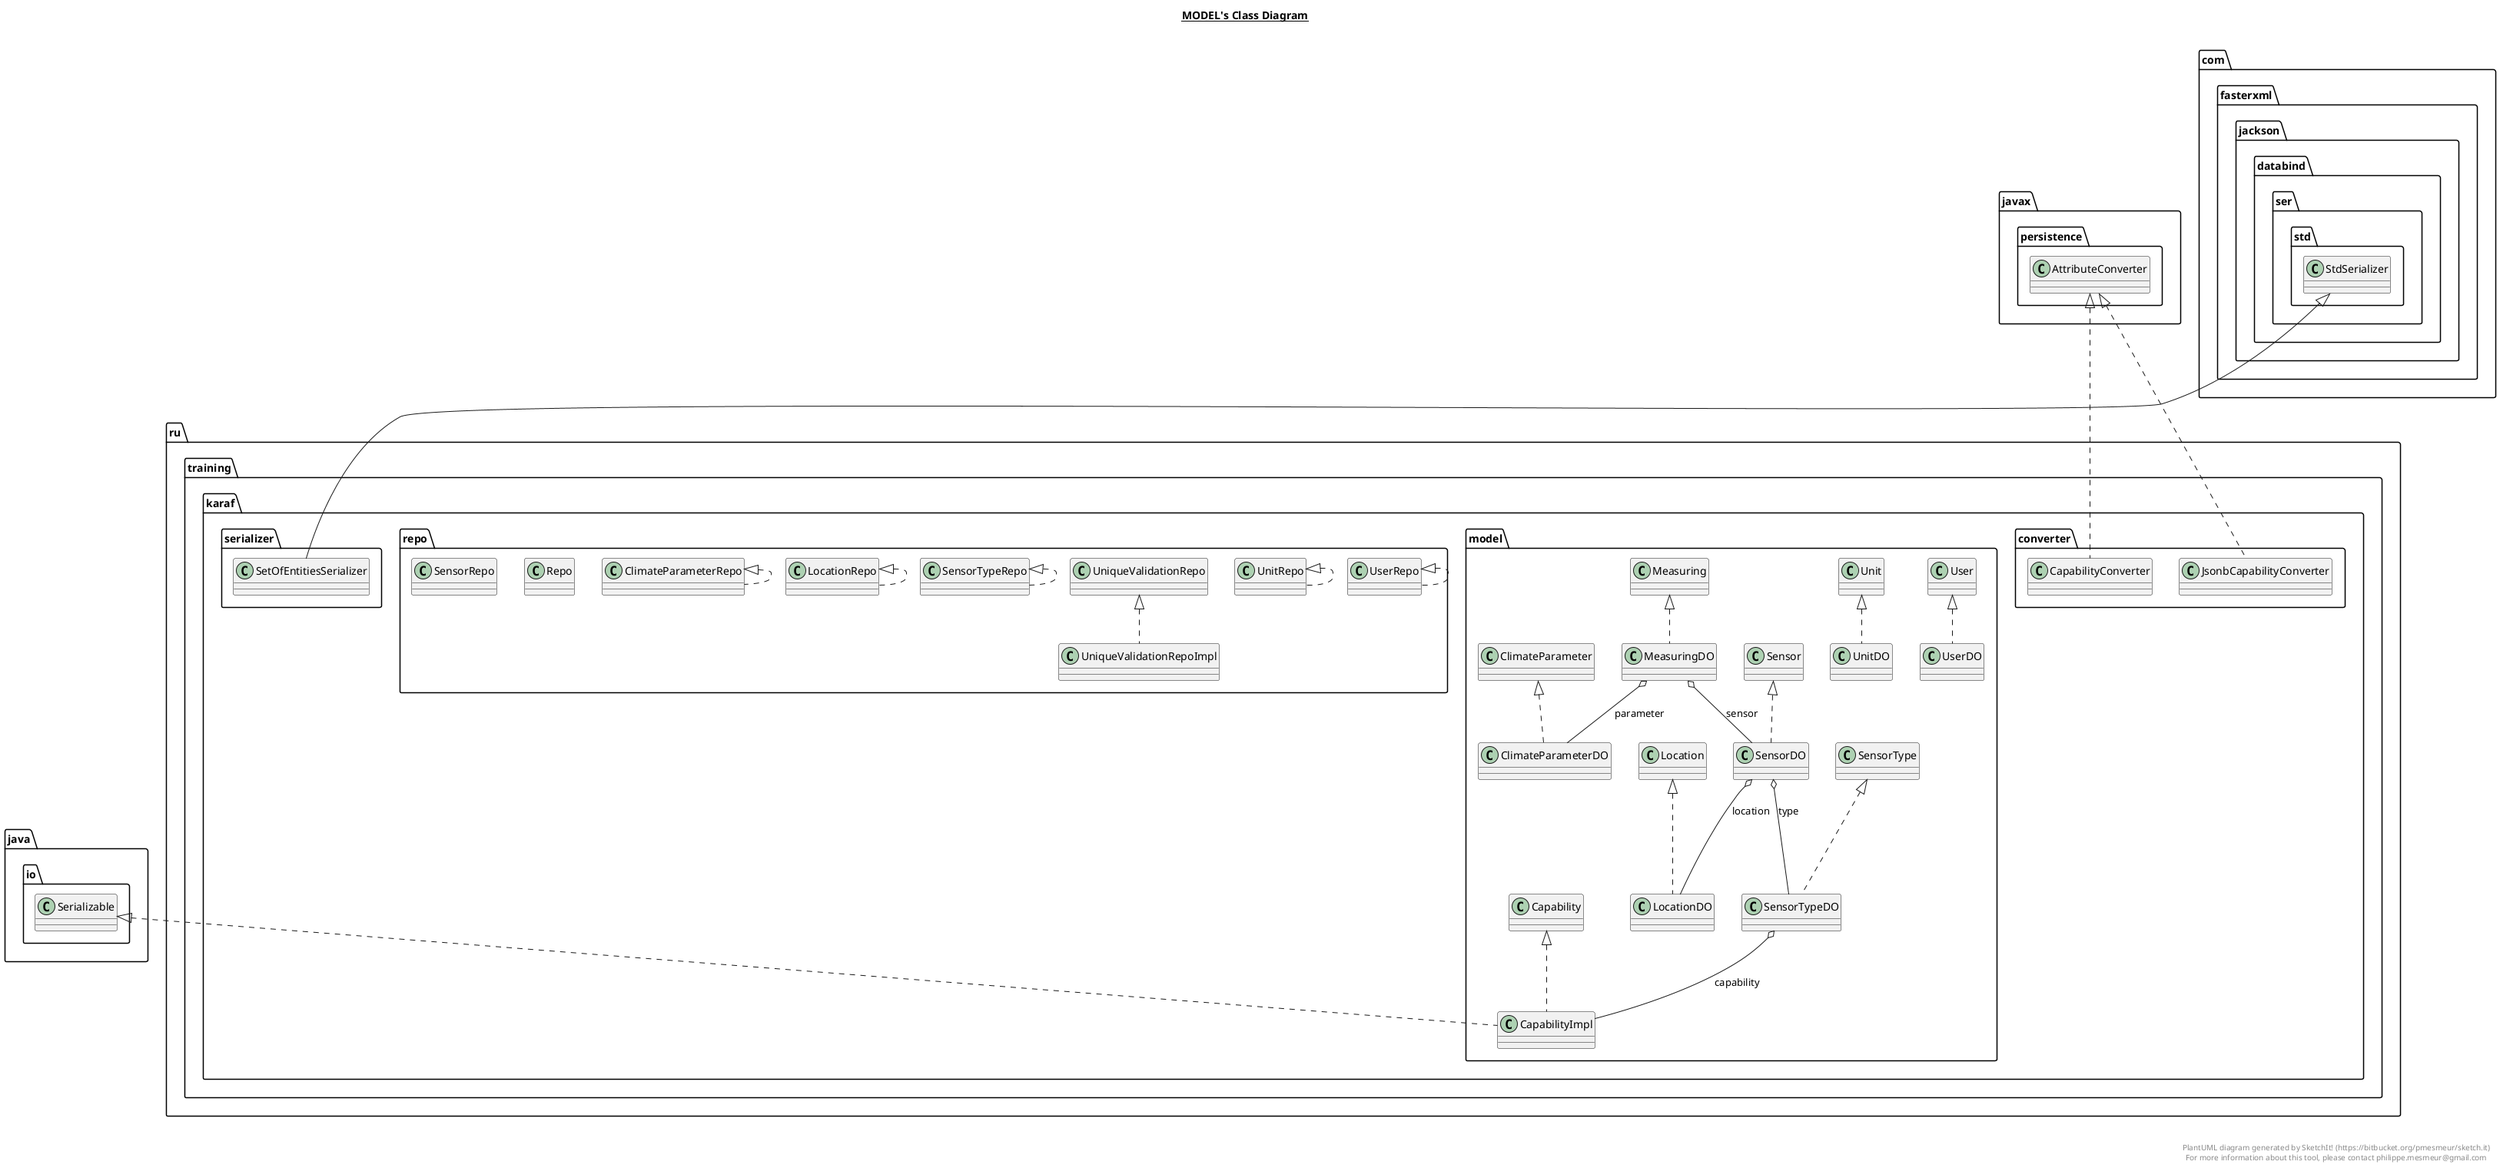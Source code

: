 @startuml

title __MODEL's Class Diagram__\n

  namespace ru.training.karaf.converter {
    class ru.training.karaf.converter.CapabilityConverter {
    }
  }


  namespace ru.training.karaf.converter {
    class ru.training.karaf.converter.JsonbCapabilityConverter {
    }
  }


  namespace ru.training.karaf.model {
    class ru.training.karaf.model.CapabilityImpl {
    }
  }


  namespace ru.training.karaf.model {
    class ru.training.karaf.model.ClimateParameterDO {
    }
  }


  namespace ru.training.karaf.model {
    class ru.training.karaf.model.LocationDO {
    }
  }


  namespace ru.training.karaf.model {
    class ru.training.karaf.model.MeasuringDO {
    }
  }


  namespace ru.training.karaf.model {
    class ru.training.karaf.model.SensorDO {
    }
  }


  namespace ru.training.karaf.model {
    class ru.training.karaf.model.SensorTypeDO {
    }
  }


  namespace ru.training.karaf.model {
    class ru.training.karaf.model.UnitDO {
    }
  }


  namespace ru.training.karaf.model {
    class ru.training.karaf.model.UserDO {
    }
  }


  namespace ru.training.karaf.repo {
    class ru.training.karaf.repo.ClimateParameterRepo {
    }
  }


  namespace ru.training.karaf.repo {
    class ru.training.karaf.repo.LocationRepo {
    }
  }


  namespace ru.training.karaf.repo {
    class ru.training.karaf.repo.Repo {
    }
  }


  namespace ru.training.karaf.repo {
    class ru.training.karaf.repo.SensorRepo {
    }
  }


  namespace ru.training.karaf.repo {
    class ru.training.karaf.repo.SensorTypeRepo {
    }
  }


  namespace ru.training.karaf.repo {
    class ru.training.karaf.repo.UniqueValidationRepoImpl {
    }
  }


  namespace ru.training.karaf.repo {
    class ru.training.karaf.repo.UnitRepo {
    }
  }


  namespace ru.training.karaf.repo {
    class ru.training.karaf.repo.UserRepo {
    }
  }


  namespace ru.training.karaf.serializer {
    class ru.training.karaf.serializer.SetOfEntitiesSerializer {
    }
  }


  ru.training.karaf.converter.CapabilityConverter .up.|> javax.persistence.AttributeConverter
  ru.training.karaf.converter.JsonbCapabilityConverter .up.|> javax.persistence.AttributeConverter
  ru.training.karaf.model.CapabilityImpl .up.|> java.io.Serializable
  ru.training.karaf.model.CapabilityImpl .up.|> ru.training.karaf.model.Capability
  ru.training.karaf.model.ClimateParameterDO .up.|> ru.training.karaf.model.ClimateParameter
  ru.training.karaf.model.LocationDO .up.|> ru.training.karaf.model.Location
  ru.training.karaf.model.MeasuringDO .up.|> ru.training.karaf.model.Measuring
  ru.training.karaf.model.MeasuringDO o-- ru.training.karaf.model.ClimateParameterDO : parameter
  ru.training.karaf.model.MeasuringDO o-- ru.training.karaf.model.SensorDO : sensor
  ru.training.karaf.model.SensorDO .up.|> ru.training.karaf.model.Sensor
  ru.training.karaf.model.SensorDO o-- ru.training.karaf.model.LocationDO : location
  ru.training.karaf.model.SensorDO o-- ru.training.karaf.model.SensorTypeDO : type
  ru.training.karaf.model.SensorTypeDO .up.|> ru.training.karaf.model.SensorType
  ru.training.karaf.model.SensorTypeDO o-- ru.training.karaf.model.CapabilityImpl : capability
  ru.training.karaf.model.UnitDO .up.|> ru.training.karaf.model.Unit
  ru.training.karaf.model.UserDO .up.|> ru.training.karaf.model.User
  ru.training.karaf.repo.ClimateParameterRepo .up.|> ru.training.karaf.repo.ClimateParameterRepo
  ru.training.karaf.repo.LocationRepo .up.|> ru.training.karaf.repo.LocationRepo
  ru.training.karaf.repo.SensorTypeRepo .up.|> ru.training.karaf.repo.SensorTypeRepo
  ru.training.karaf.repo.UniqueValidationRepoImpl .up.|> ru.training.karaf.repo.UniqueValidationRepo
  ru.training.karaf.repo.UnitRepo .up.|> ru.training.karaf.repo.UnitRepo
  ru.training.karaf.repo.UserRepo .up.|> ru.training.karaf.repo.UserRepo
  ru.training.karaf.serializer.SetOfEntitiesSerializer -up-|> com.fasterxml.jackson.databind.ser.std.StdSerializer


right footer


PlantUML diagram generated by SketchIt! (https://bitbucket.org/pmesmeur/sketch.it)
For more information about this tool, please contact philippe.mesmeur@gmail.com
endfooter

@enduml
